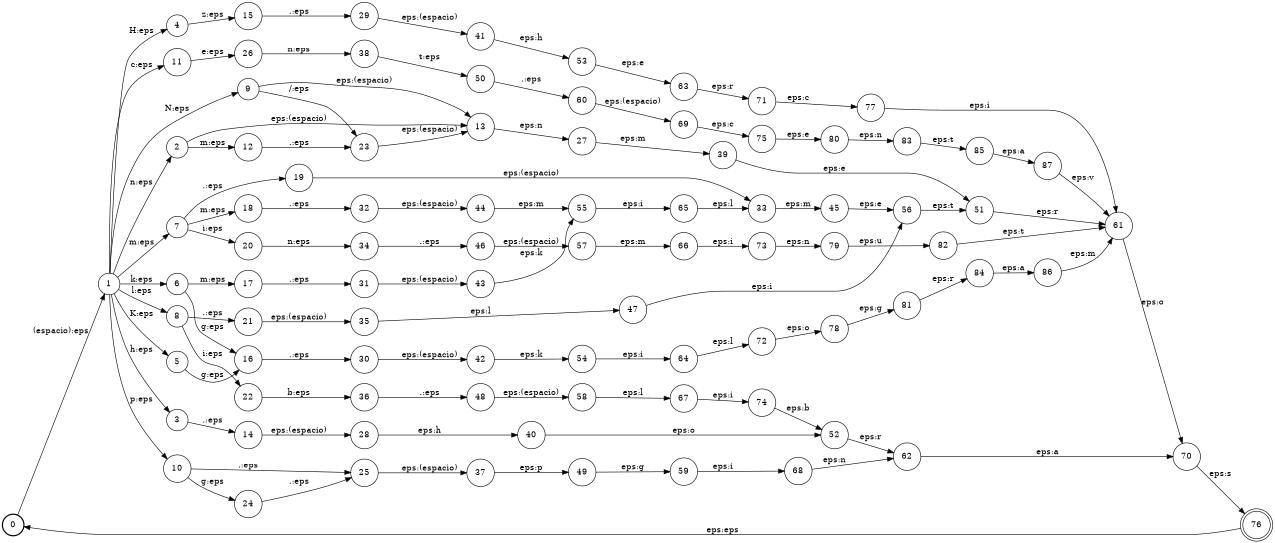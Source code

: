 digraph FST {
rankdir = LR;
size = "8.5,11";
label = "";
center = 1;
orientation = Portrait;
ranksep = "0.4";
nodesep = "0.25";
0 [label = "0", shape = circle, style = bold, fontsize = 14]
	0 -> 1 [label = "(espacio):eps", fontsize = 14];
1 [label = "1", shape = circle, style = solid, fontsize = 14]
	1 -> 11 [label = "c:eps", fontsize = 14];
	1 -> 10 [label = "p:eps", fontsize = 14];
	1 -> 9 [label = "N:eps", fontsize = 14];
	1 -> 8 [label = "l:eps", fontsize = 14];
	1 -> 7 [label = "m:eps", fontsize = 14];
	1 -> 6 [label = "k:eps", fontsize = 14];
	1 -> 5 [label = "K:eps", fontsize = 14];
	1 -> 4 [label = "H:eps", fontsize = 14];
	1 -> 3 [label = "h:eps", fontsize = 14];
	1 -> 2 [label = "n:eps", fontsize = 14];
2 [label = "2", shape = circle, style = solid, fontsize = 14]
	2 -> 13 [label = "eps:(espacio)", fontsize = 14];
	2 -> 12 [label = "m:eps", fontsize = 14];
3 [label = "3", shape = circle, style = solid, fontsize = 14]
	3 -> 14 [label = ".:eps", fontsize = 14];
4 [label = "4", shape = circle, style = solid, fontsize = 14]
	4 -> 15 [label = "z:eps", fontsize = 14];
5 [label = "5", shape = circle, style = solid, fontsize = 14]
	5 -> 16 [label = "g:eps", fontsize = 14];
6 [label = "6", shape = circle, style = solid, fontsize = 14]
	6 -> 16 [label = "g:eps", fontsize = 14];
	6 -> 17 [label = "m:eps", fontsize = 14];
7 [label = "7", shape = circle, style = solid, fontsize = 14]
	7 -> 20 [label = "i:eps", fontsize = 14];
	7 -> 19 [label = ".:eps", fontsize = 14];
	7 -> 18 [label = "m:eps", fontsize = 14];
8 [label = "8", shape = circle, style = solid, fontsize = 14]
	8 -> 22 [label = "i:eps", fontsize = 14];
	8 -> 21 [label = ".:eps", fontsize = 14];
9 [label = "9", shape = circle, style = solid, fontsize = 14]
	9 -> 13 [label = "eps:(espacio)", fontsize = 14];
	9 -> 23 [label = "/:eps", fontsize = 14];
10 [label = "10", shape = circle, style = solid, fontsize = 14]
	10 -> 25 [label = ".:eps", fontsize = 14];
	10 -> 24 [label = "g:eps", fontsize = 14];
11 [label = "11", shape = circle, style = solid, fontsize = 14]
	11 -> 26 [label = "e:eps", fontsize = 14];
12 [label = "12", shape = circle, style = solid, fontsize = 14]
	12 -> 23 [label = ".:eps", fontsize = 14];
13 [label = "13", shape = circle, style = solid, fontsize = 14]
	13 -> 27 [label = "eps:n", fontsize = 14];
14 [label = "14", shape = circle, style = solid, fontsize = 14]
	14 -> 28 [label = "eps:(espacio)", fontsize = 14];
15 [label = "15", shape = circle, style = solid, fontsize = 14]
	15 -> 29 [label = ".:eps", fontsize = 14];
16 [label = "16", shape = circle, style = solid, fontsize = 14]
	16 -> 30 [label = ".:eps", fontsize = 14];
17 [label = "17", shape = circle, style = solid, fontsize = 14]
	17 -> 31 [label = ".:eps", fontsize = 14];
18 [label = "18", shape = circle, style = solid, fontsize = 14]
	18 -> 32 [label = ".:eps", fontsize = 14];
19 [label = "19", shape = circle, style = solid, fontsize = 14]
	19 -> 33 [label = "eps:(espacio)", fontsize = 14];
20 [label = "20", shape = circle, style = solid, fontsize = 14]
	20 -> 34 [label = "n:eps", fontsize = 14];
21 [label = "21", shape = circle, style = solid, fontsize = 14]
	21 -> 35 [label = "eps:(espacio)", fontsize = 14];
22 [label = "22", shape = circle, style = solid, fontsize = 14]
	22 -> 36 [label = "b:eps", fontsize = 14];
23 [label = "23", shape = circle, style = solid, fontsize = 14]
	23 -> 13 [label = "eps:(espacio)", fontsize = 14];
24 [label = "24", shape = circle, style = solid, fontsize = 14]
	24 -> 25 [label = ".:eps", fontsize = 14];
25 [label = "25", shape = circle, style = solid, fontsize = 14]
	25 -> 37 [label = "eps:(espacio)", fontsize = 14];
26 [label = "26", shape = circle, style = solid, fontsize = 14]
	26 -> 38 [label = "n:eps", fontsize = 14];
27 [label = "27", shape = circle, style = solid, fontsize = 14]
	27 -> 39 [label = "eps:m", fontsize = 14];
28 [label = "28", shape = circle, style = solid, fontsize = 14]
	28 -> 40 [label = "eps:h", fontsize = 14];
29 [label = "29", shape = circle, style = solid, fontsize = 14]
	29 -> 41 [label = "eps:(espacio)", fontsize = 14];
30 [label = "30", shape = circle, style = solid, fontsize = 14]
	30 -> 42 [label = "eps:(espacio)", fontsize = 14];
31 [label = "31", shape = circle, style = solid, fontsize = 14]
	31 -> 43 [label = "eps:(espacio)", fontsize = 14];
32 [label = "32", shape = circle, style = solid, fontsize = 14]
	32 -> 44 [label = "eps:(espacio)", fontsize = 14];
33 [label = "33", shape = circle, style = solid, fontsize = 14]
	33 -> 45 [label = "eps:m", fontsize = 14];
34 [label = "34", shape = circle, style = solid, fontsize = 14]
	34 -> 46 [label = ".:eps", fontsize = 14];
35 [label = "35", shape = circle, style = solid, fontsize = 14]
	35 -> 47 [label = "eps:l", fontsize = 14];
36 [label = "36", shape = circle, style = solid, fontsize = 14]
	36 -> 48 [label = ".:eps", fontsize = 14];
37 [label = "37", shape = circle, style = solid, fontsize = 14]
	37 -> 49 [label = "eps:p", fontsize = 14];
38 [label = "38", shape = circle, style = solid, fontsize = 14]
	38 -> 50 [label = "t:eps", fontsize = 14];
39 [label = "39", shape = circle, style = solid, fontsize = 14]
	39 -> 51 [label = "eps:e", fontsize = 14];
40 [label = "40", shape = circle, style = solid, fontsize = 14]
	40 -> 52 [label = "eps:o", fontsize = 14];
41 [label = "41", shape = circle, style = solid, fontsize = 14]
	41 -> 53 [label = "eps:h", fontsize = 14];
42 [label = "42", shape = circle, style = solid, fontsize = 14]
	42 -> 54 [label = "eps:k", fontsize = 14];
43 [label = "43", shape = circle, style = solid, fontsize = 14]
	43 -> 55 [label = "eps:k", fontsize = 14];
44 [label = "44", shape = circle, style = solid, fontsize = 14]
	44 -> 55 [label = "eps:m", fontsize = 14];
45 [label = "45", shape = circle, style = solid, fontsize = 14]
	45 -> 56 [label = "eps:e", fontsize = 14];
46 [label = "46", shape = circle, style = solid, fontsize = 14]
	46 -> 57 [label = "eps:(espacio)", fontsize = 14];
47 [label = "47", shape = circle, style = solid, fontsize = 14]
	47 -> 56 [label = "eps:i", fontsize = 14];
48 [label = "48", shape = circle, style = solid, fontsize = 14]
	48 -> 58 [label = "eps:(espacio)", fontsize = 14];
49 [label = "49", shape = circle, style = solid, fontsize = 14]
	49 -> 59 [label = "eps:g", fontsize = 14];
50 [label = "50", shape = circle, style = solid, fontsize = 14]
	50 -> 60 [label = ".:eps", fontsize = 14];
51 [label = "51", shape = circle, style = solid, fontsize = 14]
	51 -> 61 [label = "eps:r", fontsize = 14];
52 [label = "52", shape = circle, style = solid, fontsize = 14]
	52 -> 62 [label = "eps:r", fontsize = 14];
53 [label = "53", shape = circle, style = solid, fontsize = 14]
	53 -> 63 [label = "eps:e", fontsize = 14];
54 [label = "54", shape = circle, style = solid, fontsize = 14]
	54 -> 64 [label = "eps:i", fontsize = 14];
55 [label = "55", shape = circle, style = solid, fontsize = 14]
	55 -> 65 [label = "eps:i", fontsize = 14];
56 [label = "56", shape = circle, style = solid, fontsize = 14]
	56 -> 51 [label = "eps:t", fontsize = 14];
57 [label = "57", shape = circle, style = solid, fontsize = 14]
	57 -> 66 [label = "eps:m", fontsize = 14];
58 [label = "58", shape = circle, style = solid, fontsize = 14]
	58 -> 67 [label = "eps:l", fontsize = 14];
59 [label = "59", shape = circle, style = solid, fontsize = 14]
	59 -> 68 [label = "eps:i", fontsize = 14];
60 [label = "60", shape = circle, style = solid, fontsize = 14]
	60 -> 69 [label = "eps:(espacio)", fontsize = 14];
61 [label = "61", shape = circle, style = solid, fontsize = 14]
	61 -> 70 [label = "eps:o", fontsize = 14];
62 [label = "62", shape = circle, style = solid, fontsize = 14]
	62 -> 70 [label = "eps:a", fontsize = 14];
63 [label = "63", shape = circle, style = solid, fontsize = 14]
	63 -> 71 [label = "eps:r", fontsize = 14];
64 [label = "64", shape = circle, style = solid, fontsize = 14]
	64 -> 72 [label = "eps:l", fontsize = 14];
65 [label = "65", shape = circle, style = solid, fontsize = 14]
	65 -> 33 [label = "eps:l", fontsize = 14];
66 [label = "66", shape = circle, style = solid, fontsize = 14]
	66 -> 73 [label = "eps:i", fontsize = 14];
67 [label = "67", shape = circle, style = solid, fontsize = 14]
	67 -> 74 [label = "eps:i", fontsize = 14];
68 [label = "68", shape = circle, style = solid, fontsize = 14]
	68 -> 62 [label = "eps:n", fontsize = 14];
69 [label = "69", shape = circle, style = solid, fontsize = 14]
	69 -> 75 [label = "eps:c", fontsize = 14];
70 [label = "70", shape = circle, style = solid, fontsize = 14]
	70 -> 76 [label = "eps:s", fontsize = 14];
71 [label = "71", shape = circle, style = solid, fontsize = 14]
	71 -> 77 [label = "eps:c", fontsize = 14];
72 [label = "72", shape = circle, style = solid, fontsize = 14]
	72 -> 78 [label = "eps:o", fontsize = 14];
73 [label = "73", shape = circle, style = solid, fontsize = 14]
	73 -> 79 [label = "eps:n", fontsize = 14];
74 [label = "74", shape = circle, style = solid, fontsize = 14]
	74 -> 52 [label = "eps:b", fontsize = 14];
75 [label = "75", shape = circle, style = solid, fontsize = 14]
	75 -> 80 [label = "eps:e", fontsize = 14];
76 [label = "76", shape = doublecircle, style = solid, fontsize = 14]
	76 -> 0 [label = "eps:eps", fontsize = 14];
77 [label = "77", shape = circle, style = solid, fontsize = 14]
	77 -> 61 [label = "eps:i", fontsize = 14];
78 [label = "78", shape = circle, style = solid, fontsize = 14]
	78 -> 81 [label = "eps:g", fontsize = 14];
79 [label = "79", shape = circle, style = solid, fontsize = 14]
	79 -> 82 [label = "eps:u", fontsize = 14];
80 [label = "80", shape = circle, style = solid, fontsize = 14]
	80 -> 83 [label = "eps:n", fontsize = 14];
81 [label = "81", shape = circle, style = solid, fontsize = 14]
	81 -> 84 [label = "eps:r", fontsize = 14];
82 [label = "82", shape = circle, style = solid, fontsize = 14]
	82 -> 61 [label = "eps:t", fontsize = 14];
83 [label = "83", shape = circle, style = solid, fontsize = 14]
	83 -> 85 [label = "eps:t", fontsize = 14];
84 [label = "84", shape = circle, style = solid, fontsize = 14]
	84 -> 86 [label = "eps:a", fontsize = 14];
85 [label = "85", shape = circle, style = solid, fontsize = 14]
	85 -> 87 [label = "eps:a", fontsize = 14];
86 [label = "86", shape = circle, style = solid, fontsize = 14]
	86 -> 61 [label = "eps:m", fontsize = 14];
87 [label = "87", shape = circle, style = solid, fontsize = 14]
	87 -> 61 [label = "eps:v", fontsize = 14];
}
